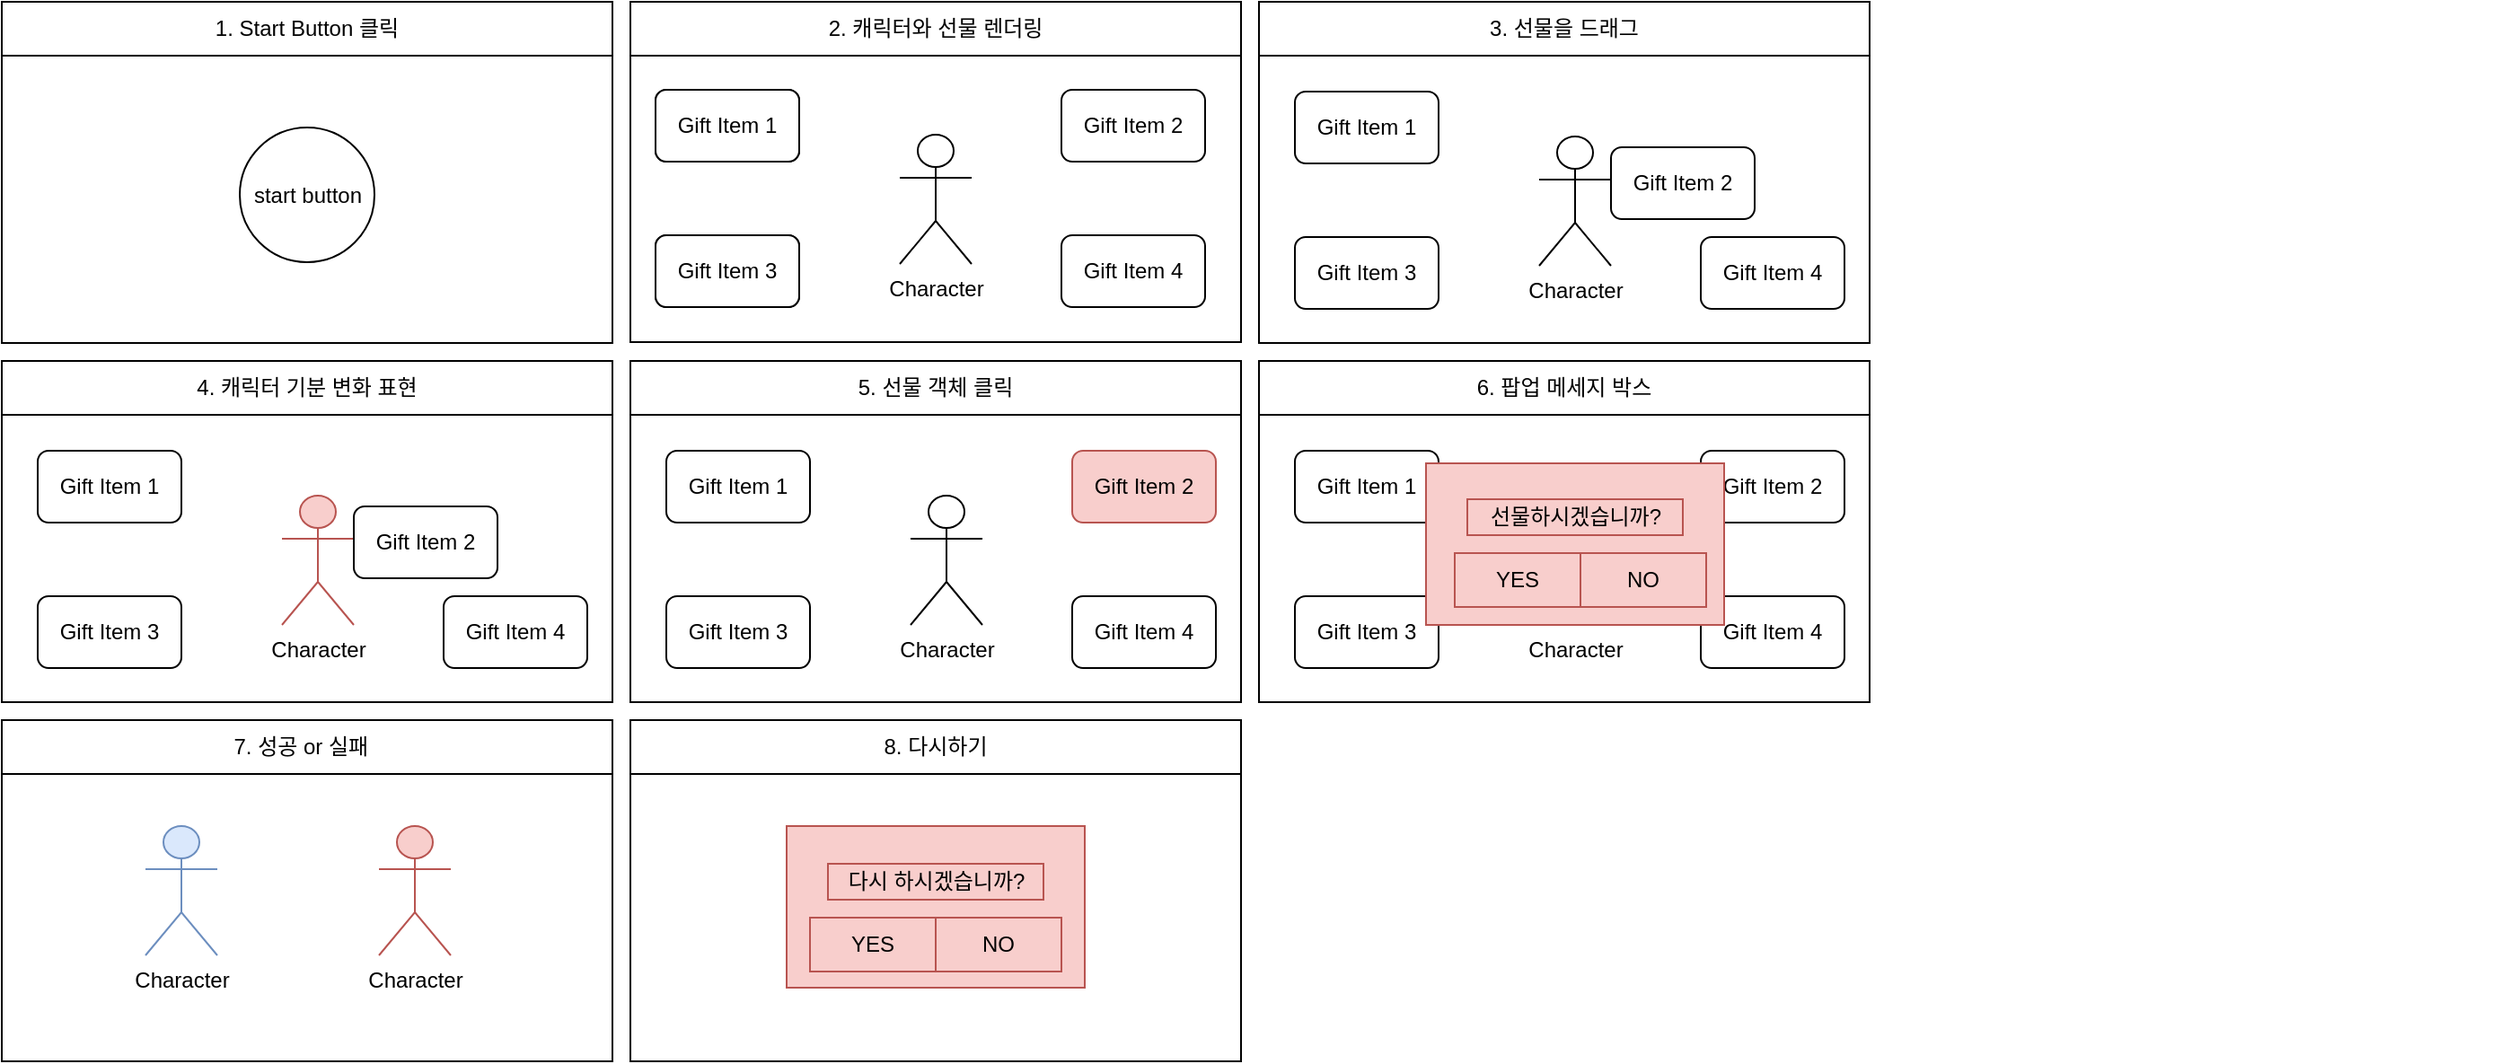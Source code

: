 <mxfile version="13.1.0" type="device"><diagram id="7w8frrRbiUNgQEB6_sVu" name="Page-1"><mxGraphModel dx="1038" dy="499" grid="1" gridSize="10" guides="1" tooltips="1" connect="1" arrows="1" fold="1" page="1" pageScale="1" pageWidth="827" pageHeight="1169" math="0" shadow="0"><root><mxCell id="0"/><mxCell id="1" parent="0"/><mxCell id="UfvAVrLzej5BmybfChVO-3" value="" style="group" parent="1" vertex="1" connectable="0"><mxGeometry x="60" y="80" width="360" height="200" as="geometry"/></mxCell><mxCell id="UfvAVrLzej5BmybfChVO-1" value="" style="rounded=0;whiteSpace=wrap;html=1;" parent="UfvAVrLzej5BmybfChVO-3" vertex="1"><mxGeometry x="-10" width="340" height="160" as="geometry"/></mxCell><mxCell id="UfvAVrLzej5BmybfChVO-2" value="start button" style="ellipse;whiteSpace=wrap;html=1;aspect=fixed;" parent="UfvAVrLzej5BmybfChVO-3" vertex="1"><mxGeometry x="122.5" y="40" width="75" height="75" as="geometry"/></mxCell><mxCell id="UfvAVrLzej5BmybfChVO-66" value="" style="group" parent="1" vertex="1" connectable="0"><mxGeometry x="400" y="80" width="370" height="291" as="geometry"/></mxCell><mxCell id="UfvAVrLzej5BmybfChVO-37" value="" style="group" parent="UfvAVrLzej5BmybfChVO-66" vertex="1" connectable="0"><mxGeometry width="370" height="291" as="geometry"/></mxCell><mxCell id="UfvAVrLzej5BmybfChVO-89" value="" style="group" parent="UfvAVrLzej5BmybfChVO-37" vertex="1" connectable="0"><mxGeometry width="370" height="291" as="geometry"/></mxCell><mxCell id="UfvAVrLzej5BmybfChVO-88" value="" style="group" parent="UfvAVrLzej5BmybfChVO-89" vertex="1" connectable="0"><mxGeometry width="370" height="291" as="geometry"/></mxCell><mxCell id="UfvAVrLzej5BmybfChVO-115" value="" style="group" parent="UfvAVrLzej5BmybfChVO-88" vertex="1" connectable="0"><mxGeometry x="14" y="19" width="326" height="140.5" as="geometry"/></mxCell><mxCell id="UfvAVrLzej5BmybfChVO-114" value="" style="group;container=1;" parent="UfvAVrLzej5BmybfChVO-115" vertex="1" connectable="0"><mxGeometry width="326" height="140.5" as="geometry"/></mxCell><mxCell id="UfvAVrLzej5BmybfChVO-97" value="" style="group" parent="UfvAVrLzej5BmybfChVO-114" vertex="1" connectable="0"><mxGeometry width="326" height="140.5" as="geometry"/></mxCell><mxCell id="UfvAVrLzej5BmybfChVO-4" value="" style="rounded=0;whiteSpace=wrap;html=1;" parent="UfvAVrLzej5BmybfChVO-97" vertex="1"><mxGeometry x="-14" y="-19.5" width="340" height="160" as="geometry"/></mxCell><mxCell id="UfvAVrLzej5BmybfChVO-18" value="Character" style="shape=umlActor;verticalLabelPosition=bottom;labelBackgroundColor=#ffffff;verticalAlign=top;html=1;outlineConnect=0;" parent="UfvAVrLzej5BmybfChVO-97" vertex="1"><mxGeometry x="136" y="25" width="40" height="72" as="geometry"/></mxCell><mxCell id="UfvAVrLzej5BmybfChVO-30" value="Gift Item 4" style="rounded=1;whiteSpace=wrap;html=1;" parent="UfvAVrLzej5BmybfChVO-97" vertex="1"><mxGeometry x="226" y="81" width="80" height="40" as="geometry"/></mxCell><mxCell id="UfvAVrLzej5BmybfChVO-32" value="Gift Item 2" style="rounded=1;whiteSpace=wrap;html=1;" parent="UfvAVrLzej5BmybfChVO-97" vertex="1"><mxGeometry x="226" width="80" height="40" as="geometry"/></mxCell><mxCell id="UfvAVrLzej5BmybfChVO-95" value="Gift Item 1" style="rounded=1;whiteSpace=wrap;html=1;" parent="UfvAVrLzej5BmybfChVO-97" vertex="1"><mxGeometry width="80" height="40" as="geometry"/></mxCell><mxCell id="UfvAVrLzej5BmybfChVO-96" value="Gift Item 3" style="rounded=1;whiteSpace=wrap;html=1;" parent="UfvAVrLzej5BmybfChVO-97" vertex="1"><mxGeometry y="81" width="80" height="40" as="geometry"/></mxCell><mxCell id="UfvAVrLzej5BmybfChVO-113" value="" style="group" parent="UfvAVrLzej5BmybfChVO-114" vertex="1" connectable="0"><mxGeometry width="80" height="121" as="geometry"/></mxCell><mxCell id="UfvAVrLzej5BmybfChVO-31" value="Gift Item 3" style="rounded=1;whiteSpace=wrap;html=1;" parent="UfvAVrLzej5BmybfChVO-113" vertex="1"><mxGeometry y="81" width="80" height="40" as="geometry"/></mxCell><mxCell id="UfvAVrLzej5BmybfChVO-33" value="Gift Item 1" style="rounded=1;whiteSpace=wrap;html=1;" parent="UfvAVrLzej5BmybfChVO-113" vertex="1"><mxGeometry width="80" height="40" as="geometry"/></mxCell><mxCell id="UfvAVrLzej5BmybfChVO-76" value="" style="group" parent="1" vertex="1" connectable="0"><mxGeometry x="400" y="280" width="350" height="260" as="geometry"/></mxCell><mxCell id="UfvAVrLzej5BmybfChVO-85" value="1. Start Button 클릭" style="rounded=0;whiteSpace=wrap;html=1;" parent="1" vertex="1"><mxGeometry x="50" y="50" width="340" height="30" as="geometry"/></mxCell><mxCell id="UfvAVrLzej5BmybfChVO-86" value="2. 캐릭터와 선물 렌더링" style="rounded=0;whiteSpace=wrap;html=1;" parent="1" vertex="1"><mxGeometry x="400" y="50" width="340" height="30" as="geometry"/></mxCell><mxCell id="b0DE_IjVu6xvSoQmiVnK-1" value="" style="group" vertex="1" connectable="0" parent="1"><mxGeometry x="750" y="50" width="690" height="190" as="geometry"/></mxCell><mxCell id="UfvAVrLzej5BmybfChVO-116" value="" style="group" parent="b0DE_IjVu6xvSoQmiVnK-1" vertex="1" connectable="0"><mxGeometry width="340" height="190" as="geometry"/></mxCell><mxCell id="UfvAVrLzej5BmybfChVO-104" value="" style="group" parent="UfvAVrLzej5BmybfChVO-116" vertex="1" connectable="0"><mxGeometry width="340" height="190" as="geometry"/></mxCell><mxCell id="UfvAVrLzej5BmybfChVO-91" value="" style="rounded=0;whiteSpace=wrap;html=1;" parent="UfvAVrLzej5BmybfChVO-104" vertex="1"><mxGeometry y="30" width="340" height="160" as="geometry"/></mxCell><mxCell id="UfvAVrLzej5BmybfChVO-93" value="3. 선물을 드래그" style="rounded=0;whiteSpace=wrap;html=1;" parent="UfvAVrLzej5BmybfChVO-104" vertex="1"><mxGeometry width="340" height="30" as="geometry"/></mxCell><mxCell id="UfvAVrLzej5BmybfChVO-99" value="Character" style="shape=umlActor;verticalLabelPosition=bottom;labelBackgroundColor=#ffffff;verticalAlign=top;html=1;outlineConnect=0;" parent="UfvAVrLzej5BmybfChVO-104" vertex="1"><mxGeometry x="156" y="75" width="40" height="72" as="geometry"/></mxCell><mxCell id="UfvAVrLzej5BmybfChVO-100" value="Gift Item 4" style="rounded=1;whiteSpace=wrap;html=1;" parent="UfvAVrLzej5BmybfChVO-104" vertex="1"><mxGeometry x="246" y="131" width="80" height="40" as="geometry"/></mxCell><mxCell id="UfvAVrLzej5BmybfChVO-101" value="Gift Item 2" style="rounded=1;whiteSpace=wrap;html=1;" parent="UfvAVrLzej5BmybfChVO-104" vertex="1"><mxGeometry x="196" y="81" width="80" height="40" as="geometry"/></mxCell><mxCell id="UfvAVrLzej5BmybfChVO-102" value="Gift Item 1" style="rounded=1;whiteSpace=wrap;html=1;" parent="UfvAVrLzej5BmybfChVO-104" vertex="1"><mxGeometry x="20" y="50" width="80" height="40" as="geometry"/></mxCell><mxCell id="UfvAVrLzej5BmybfChVO-103" value="Gift Item 3" style="rounded=1;whiteSpace=wrap;html=1;" parent="UfvAVrLzej5BmybfChVO-104" vertex="1"><mxGeometry x="20" y="131" width="80" height="40" as="geometry"/></mxCell><mxCell id="b0DE_IjVu6xvSoQmiVnK-2" value="" style="group" vertex="1" connectable="0" parent="1"><mxGeometry x="50" y="250" width="340" height="190" as="geometry"/></mxCell><mxCell id="UfvAVrLzej5BmybfChVO-105" value="" style="group" parent="b0DE_IjVu6xvSoQmiVnK-2" vertex="1" connectable="0"><mxGeometry width="340" height="190" as="geometry"/></mxCell><mxCell id="UfvAVrLzej5BmybfChVO-106" value="" style="rounded=0;whiteSpace=wrap;html=1;" parent="UfvAVrLzej5BmybfChVO-105" vertex="1"><mxGeometry y="30" width="340" height="160" as="geometry"/></mxCell><mxCell id="UfvAVrLzej5BmybfChVO-107" value="4. 캐릭터 기분 변화 표현" style="rounded=0;whiteSpace=wrap;html=1;" parent="UfvAVrLzej5BmybfChVO-105" vertex="1"><mxGeometry width="340" height="30" as="geometry"/></mxCell><mxCell id="UfvAVrLzej5BmybfChVO-108" value="Character" style="shape=umlActor;verticalLabelPosition=bottom;labelBackgroundColor=#ffffff;verticalAlign=top;html=1;outlineConnect=0;fillColor=#f8cecc;strokeColor=#b85450;" parent="UfvAVrLzej5BmybfChVO-105" vertex="1"><mxGeometry x="156" y="75" width="40" height="72" as="geometry"/></mxCell><mxCell id="UfvAVrLzej5BmybfChVO-109" value="Gift Item 4" style="rounded=1;whiteSpace=wrap;html=1;" parent="UfvAVrLzej5BmybfChVO-105" vertex="1"><mxGeometry x="246" y="131" width="80" height="40" as="geometry"/></mxCell><mxCell id="UfvAVrLzej5BmybfChVO-110" value="Gift Item 2" style="rounded=1;whiteSpace=wrap;html=1;" parent="UfvAVrLzej5BmybfChVO-105" vertex="1"><mxGeometry x="196" y="81" width="80" height="40" as="geometry"/></mxCell><mxCell id="UfvAVrLzej5BmybfChVO-111" value="Gift Item 1" style="rounded=1;whiteSpace=wrap;html=1;" parent="UfvAVrLzej5BmybfChVO-105" vertex="1"><mxGeometry x="20" y="50" width="80" height="40" as="geometry"/></mxCell><mxCell id="UfvAVrLzej5BmybfChVO-112" value="Gift Item 3" style="rounded=1;whiteSpace=wrap;html=1;" parent="UfvAVrLzej5BmybfChVO-105" vertex="1"><mxGeometry x="20" y="131" width="80" height="40" as="geometry"/></mxCell><mxCell id="b0DE_IjVu6xvSoQmiVnK-3" value="" style="group" vertex="1" connectable="0" parent="1"><mxGeometry x="400" y="250" width="690" height="190" as="geometry"/></mxCell><mxCell id="UfvAVrLzej5BmybfChVO-126" value="" style="group" parent="b0DE_IjVu6xvSoQmiVnK-3" vertex="1" connectable="0"><mxGeometry x="350" width="340" height="190" as="geometry"/></mxCell><mxCell id="UfvAVrLzej5BmybfChVO-127" value="" style="group" parent="UfvAVrLzej5BmybfChVO-126" vertex="1" connectable="0"><mxGeometry width="340" height="190" as="geometry"/></mxCell><mxCell id="UfvAVrLzej5BmybfChVO-128" value="" style="rounded=0;whiteSpace=wrap;html=1;" parent="UfvAVrLzej5BmybfChVO-127" vertex="1"><mxGeometry y="30" width="340" height="160" as="geometry"/></mxCell><mxCell id="UfvAVrLzej5BmybfChVO-129" value="6. 팝업 메세지 박스" style="rounded=0;whiteSpace=wrap;html=1;" parent="UfvAVrLzej5BmybfChVO-127" vertex="1"><mxGeometry width="340" height="30" as="geometry"/></mxCell><mxCell id="UfvAVrLzej5BmybfChVO-130" value="Character" style="shape=umlActor;verticalLabelPosition=bottom;labelBackgroundColor=#ffffff;verticalAlign=top;html=1;outlineConnect=0;" parent="UfvAVrLzej5BmybfChVO-127" vertex="1"><mxGeometry x="156" y="75" width="40" height="72" as="geometry"/></mxCell><mxCell id="UfvAVrLzej5BmybfChVO-131" value="Gift Item 4" style="rounded=1;whiteSpace=wrap;html=1;" parent="UfvAVrLzej5BmybfChVO-127" vertex="1"><mxGeometry x="246" y="131" width="80" height="40" as="geometry"/></mxCell><mxCell id="UfvAVrLzej5BmybfChVO-132" value="Gift Item 2" style="rounded=1;whiteSpace=wrap;html=1;" parent="UfvAVrLzej5BmybfChVO-127" vertex="1"><mxGeometry x="246" y="50" width="80" height="40" as="geometry"/></mxCell><mxCell id="UfvAVrLzej5BmybfChVO-133" value="Gift Item 1" style="rounded=1;whiteSpace=wrap;html=1;" parent="UfvAVrLzej5BmybfChVO-127" vertex="1"><mxGeometry x="20" y="50" width="80" height="40" as="geometry"/></mxCell><mxCell id="UfvAVrLzej5BmybfChVO-134" value="Gift Item 3" style="rounded=1;whiteSpace=wrap;html=1;" parent="UfvAVrLzej5BmybfChVO-127" vertex="1"><mxGeometry x="20" y="131" width="80" height="40" as="geometry"/></mxCell><mxCell id="UfvAVrLzej5BmybfChVO-140" value="" style="group;fillColor=#f8cecc;strokeColor=#b85450;" parent="UfvAVrLzej5BmybfChVO-127" vertex="1" connectable="0"><mxGeometry x="93" y="57" width="166" height="90" as="geometry"/></mxCell><mxCell id="UfvAVrLzej5BmybfChVO-136" value="" style="rounded=0;whiteSpace=wrap;html=1;fillColor=#f8cecc;strokeColor=#b85450;" parent="UfvAVrLzej5BmybfChVO-140" vertex="1"><mxGeometry width="166" height="90" as="geometry"/></mxCell><mxCell id="UfvAVrLzej5BmybfChVO-137" value="YES" style="rounded=0;whiteSpace=wrap;html=1;fillColor=#f8cecc;strokeColor=#b85450;" parent="UfvAVrLzej5BmybfChVO-140" vertex="1"><mxGeometry x="16" y="50" width="70" height="30" as="geometry"/></mxCell><mxCell id="UfvAVrLzej5BmybfChVO-138" value="NO" style="rounded=0;whiteSpace=wrap;html=1;fillColor=#f8cecc;strokeColor=#b85450;" parent="UfvAVrLzej5BmybfChVO-140" vertex="1"><mxGeometry x="86" y="50" width="70" height="30" as="geometry"/></mxCell><mxCell id="UfvAVrLzej5BmybfChVO-139" value="선물하시겠습니까?" style="text;html=1;align=center;verticalAlign=middle;resizable=0;points=[];autosize=1;fillColor=#f8cecc;strokeColor=#b85450;" parent="UfvAVrLzej5BmybfChVO-140" vertex="1"><mxGeometry x="23" y="20" width="120" height="20" as="geometry"/></mxCell><mxCell id="UfvAVrLzej5BmybfChVO-141" value="" style="group" parent="b0DE_IjVu6xvSoQmiVnK-3" vertex="1" connectable="0"><mxGeometry width="340" height="190" as="geometry"/></mxCell><mxCell id="UfvAVrLzej5BmybfChVO-117" value="" style="group" parent="UfvAVrLzej5BmybfChVO-141" vertex="1" connectable="0"><mxGeometry width="340" height="190" as="geometry"/></mxCell><mxCell id="UfvAVrLzej5BmybfChVO-118" value="" style="group" parent="UfvAVrLzej5BmybfChVO-117" vertex="1" connectable="0"><mxGeometry width="340" height="190" as="geometry"/></mxCell><mxCell id="UfvAVrLzej5BmybfChVO-119" value="" style="rounded=0;whiteSpace=wrap;html=1;" parent="UfvAVrLzej5BmybfChVO-118" vertex="1"><mxGeometry y="30" width="340" height="160" as="geometry"/></mxCell><mxCell id="UfvAVrLzej5BmybfChVO-120" value="5. 선물 객체 클릭" style="rounded=0;whiteSpace=wrap;html=1;" parent="UfvAVrLzej5BmybfChVO-118" vertex="1"><mxGeometry width="340" height="30" as="geometry"/></mxCell><mxCell id="UfvAVrLzej5BmybfChVO-121" value="Character" style="shape=umlActor;verticalLabelPosition=bottom;labelBackgroundColor=#ffffff;verticalAlign=top;html=1;outlineConnect=0;" parent="UfvAVrLzej5BmybfChVO-118" vertex="1"><mxGeometry x="156" y="75" width="40" height="72" as="geometry"/></mxCell><mxCell id="UfvAVrLzej5BmybfChVO-122" value="Gift Item 4" style="rounded=1;whiteSpace=wrap;html=1;" parent="UfvAVrLzej5BmybfChVO-118" vertex="1"><mxGeometry x="246" y="131" width="80" height="40" as="geometry"/></mxCell><mxCell id="UfvAVrLzej5BmybfChVO-123" value="Gift Item 2" style="rounded=1;whiteSpace=wrap;html=1;fillColor=#f8cecc;strokeColor=#b85450;" parent="UfvAVrLzej5BmybfChVO-118" vertex="1"><mxGeometry x="246" y="50" width="80" height="40" as="geometry"/></mxCell><mxCell id="UfvAVrLzej5BmybfChVO-124" value="Gift Item 1" style="rounded=1;whiteSpace=wrap;html=1;" parent="UfvAVrLzej5BmybfChVO-118" vertex="1"><mxGeometry x="20" y="50" width="80" height="40" as="geometry"/></mxCell><mxCell id="UfvAVrLzej5BmybfChVO-125" value="Gift Item 3" style="rounded=1;whiteSpace=wrap;html=1;" parent="UfvAVrLzej5BmybfChVO-118" vertex="1"><mxGeometry x="20" y="131" width="80" height="40" as="geometry"/></mxCell><mxCell id="b0DE_IjVu6xvSoQmiVnK-4" value="" style="group" vertex="1" connectable="0" parent="1"><mxGeometry x="50" y="450" width="690" height="190" as="geometry"/></mxCell><mxCell id="UfvAVrLzej5BmybfChVO-142" value="" style="group" parent="b0DE_IjVu6xvSoQmiVnK-4" vertex="1" connectable="0"><mxGeometry width="340" height="190" as="geometry"/></mxCell><mxCell id="UfvAVrLzej5BmybfChVO-143" value="" style="group" parent="UfvAVrLzej5BmybfChVO-142" vertex="1" connectable="0"><mxGeometry width="340" height="190" as="geometry"/></mxCell><mxCell id="UfvAVrLzej5BmybfChVO-144" value="" style="group" parent="UfvAVrLzej5BmybfChVO-143" vertex="1" connectable="0"><mxGeometry width="340" height="190" as="geometry"/></mxCell><mxCell id="UfvAVrLzej5BmybfChVO-146" value="7. 성공 or 실패&amp;nbsp;&amp;nbsp;" style="rounded=0;whiteSpace=wrap;html=1;" parent="UfvAVrLzej5BmybfChVO-144" vertex="1"><mxGeometry width="340" height="30" as="geometry"/></mxCell><mxCell id="UfvAVrLzej5BmybfChVO-162" value="" style="rounded=0;whiteSpace=wrap;html=1;" parent="UfvAVrLzej5BmybfChVO-144" vertex="1"><mxGeometry y="30" width="340" height="160" as="geometry"/></mxCell><mxCell id="UfvAVrLzej5BmybfChVO-163" value="Character" style="shape=umlActor;verticalLabelPosition=bottom;labelBackgroundColor=#ffffff;verticalAlign=top;html=1;outlineConnect=0;fillColor=#dae8fc;strokeColor=#6c8ebf;" parent="UfvAVrLzej5BmybfChVO-144" vertex="1"><mxGeometry x="80" y="59" width="40" height="72" as="geometry"/></mxCell><mxCell id="UfvAVrLzej5BmybfChVO-164" value="Character" style="shape=umlActor;verticalLabelPosition=bottom;labelBackgroundColor=#ffffff;verticalAlign=top;html=1;outlineConnect=0;fillColor=#f8cecc;strokeColor=#b85450;" parent="UfvAVrLzej5BmybfChVO-144" vertex="1"><mxGeometry x="210" y="59" width="40" height="72" as="geometry"/></mxCell><mxCell id="UfvAVrLzej5BmybfChVO-152" value="" style="group" parent="b0DE_IjVu6xvSoQmiVnK-4" vertex="1" connectable="0"><mxGeometry x="350" width="340" height="190" as="geometry"/></mxCell><mxCell id="UfvAVrLzej5BmybfChVO-153" value="" style="group" parent="UfvAVrLzej5BmybfChVO-152" vertex="1" connectable="0"><mxGeometry width="340" height="190" as="geometry"/></mxCell><mxCell id="UfvAVrLzej5BmybfChVO-154" value="" style="group" parent="UfvAVrLzej5BmybfChVO-153" vertex="1" connectable="0"><mxGeometry width="340" height="190" as="geometry"/></mxCell><mxCell id="UfvAVrLzej5BmybfChVO-169" value="" style="rounded=0;whiteSpace=wrap;html=1;" parent="UfvAVrLzej5BmybfChVO-154" vertex="1"><mxGeometry y="30" width="340" height="160" as="geometry"/></mxCell><mxCell id="UfvAVrLzej5BmybfChVO-156" value="8. 다시하기" style="rounded=0;whiteSpace=wrap;html=1;" parent="UfvAVrLzej5BmybfChVO-154" vertex="1"><mxGeometry width="340" height="30" as="geometry"/></mxCell><mxCell id="UfvAVrLzej5BmybfChVO-165" value="&lt;span style=&quot;color: rgba(0 , 0 , 0 , 0) ; font-family: monospace ; font-size: 0px&quot;&gt;%3CmxGraphModel%3E%3Croot%3E%3CmxCell%20id%3D%220%22%2F%3E%3CmxCell%20id%3D%221%22%20parent%3D%220%22%2F%3E%3CmxCell%20id%3D%222%22%20value%3D%22%EC%84%A0%EB%AC%BC%ED%95%98%EC%8B%9C%EA%B2%A0%EC%8A%B5%EB%8B%88%EA%B9%8C%3F%22%20style%3D%22text%3Bhtml%3D1%3Balign%3Dcenter%3BverticalAlign%3Dmiddle%3Bresizable%3D0%3Bpoints%3D%5B%5D%3Bautosize%3D1%3BfillColor%3D%23f8cecc%3BstrokeColor%3D%23b85450%3B%22%20vertex%3D%221%22%20parent%3D%221%22%3E%3CmxGeometry%20x%3D%22516%22%20y%3D%22527%22%20width%3D%22120%22%20height%3D%2220%22%20as%3D%22geometry%22%2F%3E%3C%2FmxCell%3E%3C%2Froot%3E%3C%2FmxGraphModel%3E&lt;/span&gt;" style="rounded=0;whiteSpace=wrap;html=1;fillColor=#f8cecc;strokeColor=#b85450;" parent="UfvAVrLzej5BmybfChVO-154" vertex="1"><mxGeometry x="87" y="59" width="166" height="90" as="geometry"/></mxCell><mxCell id="UfvAVrLzej5BmybfChVO-166" value="다시 하시겠습니까?" style="text;html=1;align=center;verticalAlign=middle;resizable=0;points=[];autosize=1;fillColor=#f8cecc;strokeColor=#b85450;" parent="UfvAVrLzej5BmybfChVO-154" vertex="1"><mxGeometry x="110" y="80" width="120" height="20" as="geometry"/></mxCell><mxCell id="UfvAVrLzej5BmybfChVO-167" value="YES" style="rounded=0;whiteSpace=wrap;html=1;fillColor=#f8cecc;strokeColor=#b85450;" parent="UfvAVrLzej5BmybfChVO-154" vertex="1"><mxGeometry x="100" y="110" width="70" height="30" as="geometry"/></mxCell><mxCell id="UfvAVrLzej5BmybfChVO-168" value="NO" style="rounded=0;whiteSpace=wrap;html=1;fillColor=#f8cecc;strokeColor=#b85450;" parent="UfvAVrLzej5BmybfChVO-154" vertex="1"><mxGeometry x="170" y="110" width="70" height="30" as="geometry"/></mxCell></root></mxGraphModel></diagram></mxfile>